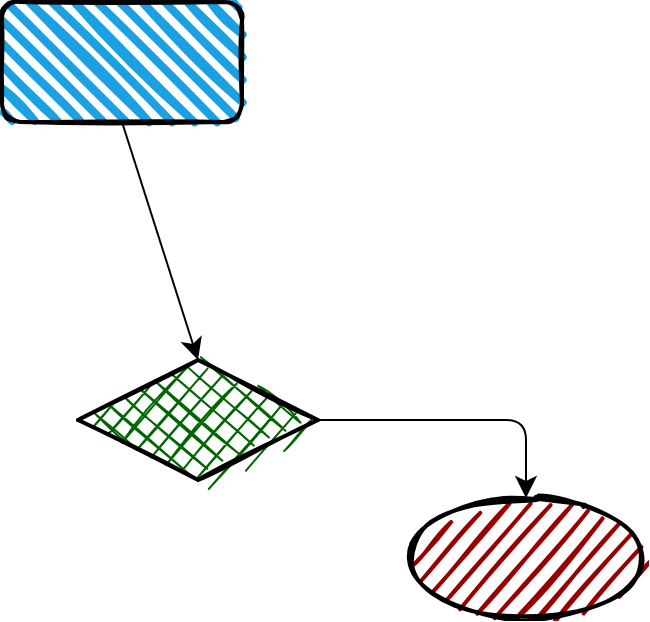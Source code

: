 <mxfile version="22.1.16" type="github">
  <diagram id="C5RBs43oDa-KdzZeNtuy" name="Page-1">
    <mxGraphModel dx="954" dy="656" grid="0" gridSize="10" guides="1" tooltips="1" connect="1" arrows="1" fold="1" page="0" pageScale="1" pageWidth="1200" pageHeight="1600" background="none" math="0" shadow="0">
      <root>
        <mxCell id="WIyWlLk6GJQsqaUBKTNV-0" />
        <mxCell id="WIyWlLk6GJQsqaUBKTNV-1" parent="WIyWlLk6GJQsqaUBKTNV-0" />
        <mxCell id="-Lx4W4I-dc64zegFno5W-2" style="edgeStyle=none;curved=1;rounded=0;orthogonalLoop=1;jettySize=auto;html=1;exitX=0.5;exitY=1;exitDx=0;exitDy=0;entryX=0.5;entryY=0;entryDx=0;entryDy=0;fontSize=12;startSize=8;endSize=8;" edge="1" parent="WIyWlLk6GJQsqaUBKTNV-1" source="-Lx4W4I-dc64zegFno5W-0" target="-Lx4W4I-dc64zegFno5W-1">
          <mxGeometry relative="1" as="geometry" />
        </mxCell>
        <mxCell id="-Lx4W4I-dc64zegFno5W-0" value="" style="rounded=1;whiteSpace=wrap;html=1;strokeWidth=2;fillWeight=4;hachureGap=8;hachureAngle=45;fillColor=#1ba1e2;sketch=1;fontSize=16;" vertex="1" parent="WIyWlLk6GJQsqaUBKTNV-1">
          <mxGeometry x="164" y="144" width="120" height="60" as="geometry" />
        </mxCell>
        <mxCell id="-Lx4W4I-dc64zegFno5W-7" style="edgeStyle=orthogonalEdgeStyle;rounded=1;orthogonalLoop=1;jettySize=auto;html=1;exitX=1;exitY=0.5;exitDx=0;exitDy=0;entryX=0.5;entryY=0;entryDx=0;entryDy=0;fontSize=12;startSize=8;endSize=8;" edge="1" parent="WIyWlLk6GJQsqaUBKTNV-1" source="-Lx4W4I-dc64zegFno5W-1" target="-Lx4W4I-dc64zegFno5W-6">
          <mxGeometry relative="1" as="geometry" />
        </mxCell>
        <mxCell id="-Lx4W4I-dc64zegFno5W-1" value="" style="rhombus;whiteSpace=wrap;html=1;strokeWidth=2;fillWeight=-1;hachureGap=8;fillStyle=cross-hatch;fillColor=#006600;sketch=1;fontSize=16;" vertex="1" parent="WIyWlLk6GJQsqaUBKTNV-1">
          <mxGeometry x="202" y="323" width="120" height="60" as="geometry" />
        </mxCell>
        <mxCell id="-Lx4W4I-dc64zegFno5W-6" value="" style="ellipse;whiteSpace=wrap;html=1;strokeWidth=2;fillWeight=2;hachureGap=8;fillColor=#990000;fillStyle=dots;sketch=1;fontSize=16;" vertex="1" parent="WIyWlLk6GJQsqaUBKTNV-1">
          <mxGeometry x="366" y="392" width="120" height="60" as="geometry" />
        </mxCell>
      </root>
    </mxGraphModel>
  </diagram>
</mxfile>
